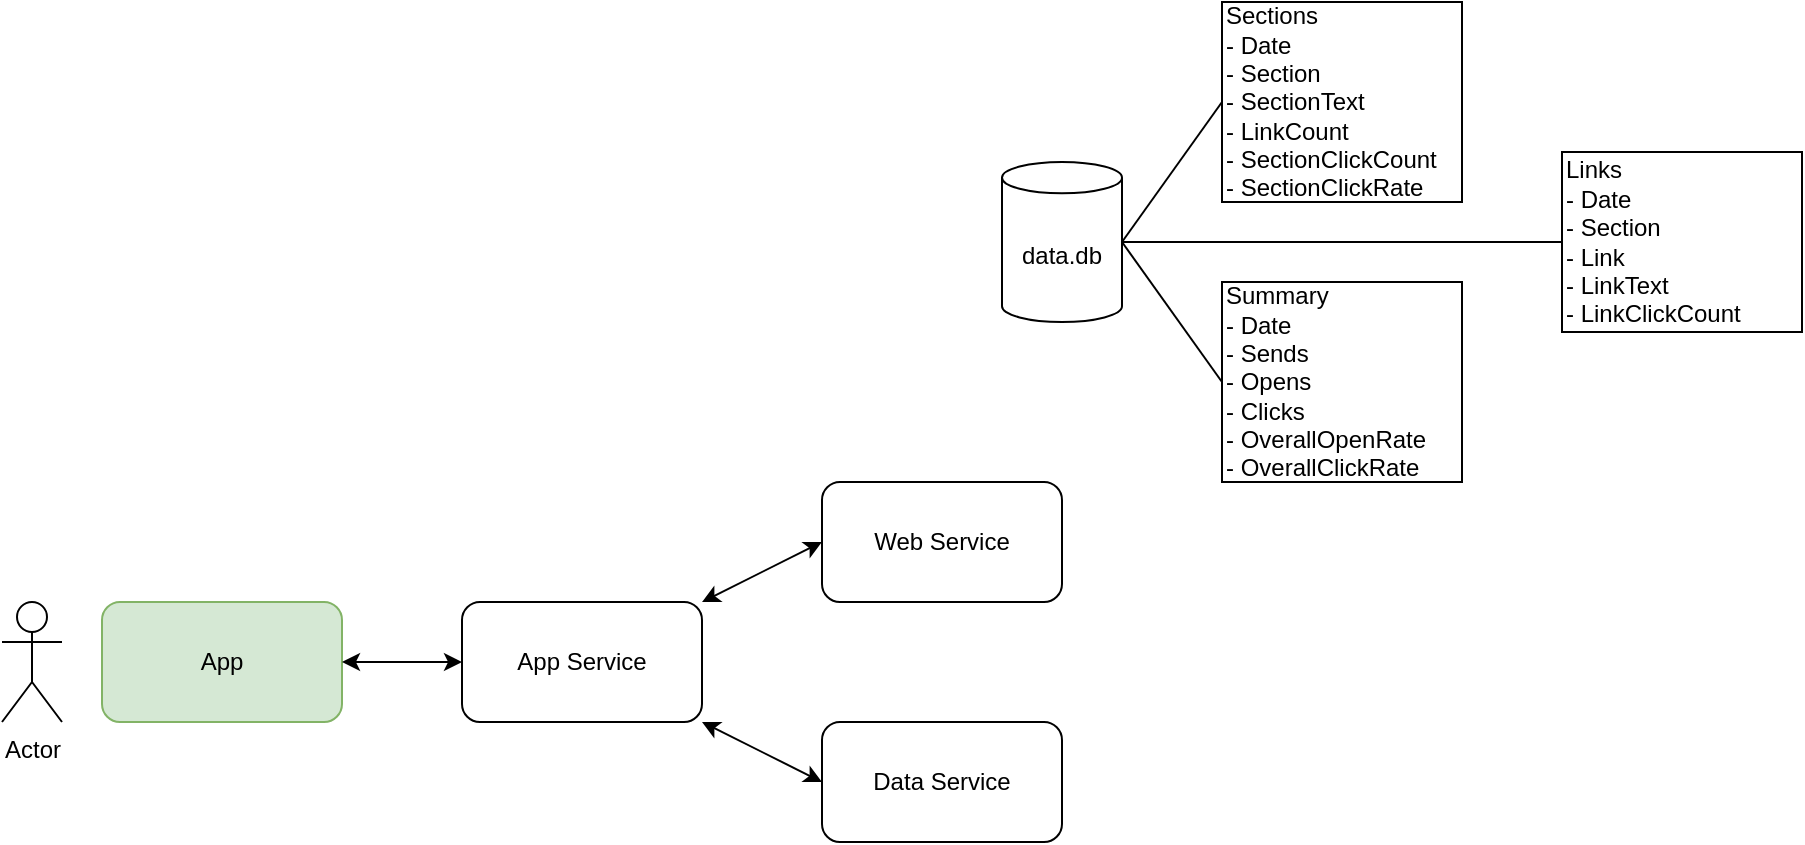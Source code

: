 <mxfile pages="4">
    <diagram id="K6Y3Ek-38ihVYEAPeacl" name="Column Data Hub v2.0">
        <mxGraphModel dx="882" dy="668" grid="1" gridSize="10" guides="1" tooltips="1" connect="1" arrows="1" fold="1" page="1" pageScale="1" pageWidth="1700" pageHeight="1100" math="0" shadow="0">
            <root>
                <mxCell id="LM-BjiSKuuzpAXZ7WsNH-0"/>
                <mxCell id="LM-BjiSKuuzpAXZ7WsNH-1" parent="LM-BjiSKuuzpAXZ7WsNH-0"/>
                <mxCell id="0" value="App Service" style="rounded=1;whiteSpace=wrap;html=1;" vertex="1" parent="LM-BjiSKuuzpAXZ7WsNH-1">
                    <mxGeometry x="320" y="310" width="120" height="60" as="geometry"/>
                </mxCell>
                <mxCell id="1" value="&lt;font color=&quot;#000000&quot;&gt;App&lt;/font&gt;" style="rounded=1;whiteSpace=wrap;html=1;fillColor=#d5e8d4;strokeColor=#82b366;" vertex="1" parent="LM-BjiSKuuzpAXZ7WsNH-1">
                    <mxGeometry x="140" y="310" width="120" height="60" as="geometry"/>
                </mxCell>
                <mxCell id="4" value="Actor" style="shape=umlActor;verticalLabelPosition=bottom;verticalAlign=top;html=1;outlineConnect=0;" vertex="1" parent="LM-BjiSKuuzpAXZ7WsNH-1">
                    <mxGeometry x="90" y="310" width="30" height="60" as="geometry"/>
                </mxCell>
                <mxCell id="5" value="data.db" style="shape=cylinder3;whiteSpace=wrap;html=1;boundedLbl=1;backgroundOutline=1;size=7.833;" vertex="1" parent="LM-BjiSKuuzpAXZ7WsNH-1">
                    <mxGeometry x="590" y="90" width="60" height="80" as="geometry"/>
                </mxCell>
                <mxCell id="7" value="Links&lt;br&gt;- Date&lt;br&gt;- Section&lt;br&gt;- Link&lt;br&gt;- LinkText&lt;br&gt;- LinkClickCount" style="rounded=0;whiteSpace=wrap;html=1;align=left;" vertex="1" parent="LM-BjiSKuuzpAXZ7WsNH-1">
                    <mxGeometry x="870" y="85" width="120" height="90" as="geometry"/>
                </mxCell>
                <mxCell id="11" value="" style="endArrow=none;html=1;exitX=1;exitY=0.5;exitDx=0;exitDy=0;exitPerimeter=0;entryX=0;entryY=0.5;entryDx=0;entryDy=0;" edge="1" parent="LM-BjiSKuuzpAXZ7WsNH-1" source="5" target="7">
                    <mxGeometry width="50" height="50" relative="1" as="geometry">
                        <mxPoint x="710" y="150" as="sourcePoint"/>
                        <mxPoint x="760" y="100" as="targetPoint"/>
                    </mxGeometry>
                </mxCell>
                <mxCell id="12" value="Sections&lt;br&gt;- Date&lt;br&gt;- Section&lt;br&gt;- SectionText&lt;br&gt;- LinkCount&lt;br&gt;- SectionClickCount&lt;br&gt;- SectionClickRate" style="rounded=0;whiteSpace=wrap;html=1;align=left;" vertex="1" parent="LM-BjiSKuuzpAXZ7WsNH-1">
                    <mxGeometry x="700" y="10" width="120" height="100" as="geometry"/>
                </mxCell>
                <mxCell id="13" value="" style="endArrow=none;html=1;exitX=1;exitY=0.5;exitDx=0;exitDy=0;exitPerimeter=0;entryX=0;entryY=0.5;entryDx=0;entryDy=0;" edge="1" parent="LM-BjiSKuuzpAXZ7WsNH-1" source="5" target="12">
                    <mxGeometry width="50" height="50" relative="1" as="geometry">
                        <mxPoint x="700" y="180" as="sourcePoint"/>
                        <mxPoint x="750" y="130" as="targetPoint"/>
                    </mxGeometry>
                </mxCell>
                <mxCell id="14" value="Summary&lt;br&gt;- Date&amp;nbsp;&lt;br&gt;- Sends&lt;br&gt;- Opens&lt;br&gt;- Clicks&lt;br&gt;- OverallOpenRate&lt;br&gt;- OverallClickRate" style="rounded=0;whiteSpace=wrap;html=1;align=left;" vertex="1" parent="LM-BjiSKuuzpAXZ7WsNH-1">
                    <mxGeometry x="700" y="150" width="120" height="100" as="geometry"/>
                </mxCell>
                <mxCell id="15" value="" style="endArrow=none;html=1;entryX=1;entryY=0.5;entryDx=0;entryDy=0;entryPerimeter=0;exitX=0;exitY=0.5;exitDx=0;exitDy=0;" edge="1" parent="LM-BjiSKuuzpAXZ7WsNH-1" source="14" target="5">
                    <mxGeometry width="50" height="50" relative="1" as="geometry">
                        <mxPoint x="610" y="200" as="sourcePoint"/>
                        <mxPoint x="660" y="150" as="targetPoint"/>
                    </mxGeometry>
                </mxCell>
                <mxCell id="16" value="" style="endArrow=classic;startArrow=classic;html=1;entryX=1;entryY=0.5;entryDx=0;entryDy=0;exitX=0;exitY=0.5;exitDx=0;exitDy=0;" edge="1" parent="LM-BjiSKuuzpAXZ7WsNH-1" source="0" target="1">
                    <mxGeometry width="50" height="50" relative="1" as="geometry">
                        <mxPoint x="260" y="450" as="sourcePoint"/>
                        <mxPoint x="310" y="400" as="targetPoint"/>
                    </mxGeometry>
                </mxCell>
                <mxCell id="1gQ6xvhuRjKe7Vbj_oXf-17" value="" style="endArrow=classic;startArrow=classic;html=1;entryX=1;entryY=1;entryDx=0;entryDy=0;" edge="1" parent="LM-BjiSKuuzpAXZ7WsNH-1" target="0">
                    <mxGeometry width="50" height="50" relative="1" as="geometry">
                        <mxPoint x="500" y="400" as="sourcePoint"/>
                        <mxPoint x="550" y="360" as="targetPoint"/>
                    </mxGeometry>
                </mxCell>
                <mxCell id="1gQ6xvhuRjKe7Vbj_oXf-18" value="Data Service" style="rounded=1;whiteSpace=wrap;html=1;" vertex="1" parent="LM-BjiSKuuzpAXZ7WsNH-1">
                    <mxGeometry x="500" y="370" width="120" height="60" as="geometry"/>
                </mxCell>
                <mxCell id="1gQ6xvhuRjKe7Vbj_oXf-19" value="Web Service" style="rounded=1;whiteSpace=wrap;html=1;" vertex="1" parent="LM-BjiSKuuzpAXZ7WsNH-1">
                    <mxGeometry x="500" y="250" width="120" height="60" as="geometry"/>
                </mxCell>
                <mxCell id="1gQ6xvhuRjKe7Vbj_oXf-20" value="" style="endArrow=classic;startArrow=classic;html=1;exitX=1;exitY=0;exitDx=0;exitDy=0;entryX=0;entryY=0.5;entryDx=0;entryDy=0;" edge="1" parent="LM-BjiSKuuzpAXZ7WsNH-1" source="0" target="1gQ6xvhuRjKe7Vbj_oXf-19">
                    <mxGeometry width="50" height="50" relative="1" as="geometry">
                        <mxPoint x="420" y="270" as="sourcePoint"/>
                        <mxPoint x="470" y="220" as="targetPoint"/>
                    </mxGeometry>
                </mxCell>
            </root>
        </mxGraphModel>
    </diagram>
    <diagram id="ls43w7vAdCTwf9eXCRVn" name="Workflows">
        <mxGraphModel dx="1038" dy="786" grid="1" gridSize="10" guides="1" tooltips="1" connect="1" arrows="1" fold="1" page="1" pageScale="1" pageWidth="1700" pageHeight="1100" math="0" shadow="0">
            <root>
                <mxCell id="0"/>
                <mxCell id="1" parent="0"/>
                <mxCell id="havYqGGOB6RnqadyXpXd-1" value="New data files are uploaded" style="rounded=1;whiteSpace=wrap;html=1;" vertex="1" parent="1">
                    <mxGeometry x="120" y="100" width="120" height="60" as="geometry"/>
                </mxCell>
                <mxCell id="havYqGGOB6RnqadyXpXd-2" value="" style="endArrow=classic;html=1;exitX=1;exitY=0.5;exitDx=0;exitDy=0;" edge="1" parent="1" source="havYqGGOB6RnqadyXpXd-1">
                    <mxGeometry width="50" height="50" relative="1" as="geometry">
                        <mxPoint x="330" y="140" as="sourcePoint"/>
                        <mxPoint x="320" y="130" as="targetPoint"/>
                    </mxGeometry>
                </mxCell>
                <mxCell id="havYqGGOB6RnqadyXpXd-5" value="" style="edgeStyle=none;html=1;startArrow=none;startFill=0;endArrow=classic;endFill=1;fillColor=#d5e8d4;strokeColor=#82b366;" edge="1" parent="1" source="havYqGGOB6RnqadyXpXd-3" target="havYqGGOB6RnqadyXpXd-4">
                    <mxGeometry relative="1" as="geometry"/>
                </mxCell>
                <mxCell id="havYqGGOB6RnqadyXpXd-8" value="" style="edgeStyle=none;html=1;startArrow=none;startFill=0;endArrow=classic;endFill=1;fillColor=#f8cecc;strokeColor=#b85450;" edge="1" parent="1" source="havYqGGOB6RnqadyXpXd-3">
                    <mxGeometry relative="1" as="geometry">
                        <mxPoint x="385" y="270" as="targetPoint"/>
                    </mxGeometry>
                </mxCell>
                <mxCell id="havYqGGOB6RnqadyXpXd-3" value="Was a summary file uploaded?" style="rhombus;whiteSpace=wrap;html=1;" vertex="1" parent="1">
                    <mxGeometry x="320" y="67.5" width="130" height="125" as="geometry"/>
                </mxCell>
                <mxCell id="havYqGGOB6RnqadyXpXd-4" value="Were link click files included?" style="rhombus;whiteSpace=wrap;html=1;" vertex="1" parent="1">
                    <mxGeometry x="530" y="67.5" width="130" height="125" as="geometry"/>
                </mxCell>
                <mxCell id="havYqGGOB6RnqadyXpXd-9" value="Halt data upload process" style="rounded=1;whiteSpace=wrap;html=1;" vertex="1" parent="1">
                    <mxGeometry x="325" y="270" width="120" height="60" as="geometry"/>
                </mxCell>
                <mxCell id="havYqGGOB6RnqadyXpXd-10" value="" style="edgeStyle=none;html=1;startArrow=none;startFill=0;endArrow=classic;endFill=1;fillColor=#f8cecc;strokeColor=#b85450;exitX=0.5;exitY=1;exitDx=0;exitDy=0;" edge="1" parent="1" source="havYqGGOB6RnqadyXpXd-4">
                    <mxGeometry relative="1" as="geometry">
                        <mxPoint x="660.5" y="180" as="sourcePoint"/>
                        <mxPoint x="595" y="270" as="targetPoint"/>
                    </mxGeometry>
                </mxCell>
                <mxCell id="havYqGGOB6RnqadyXpXd-11" value="Halt data upload process" style="rounded=1;whiteSpace=wrap;html=1;" vertex="1" parent="1">
                    <mxGeometry x="535" y="270" width="120" height="60" as="geometry"/>
                </mxCell>
                <mxCell id="havYqGGOB6RnqadyXpXd-12" value="&lt;font style=&quot;font-size: 20px&quot;&gt;Data Upload&lt;/font&gt;" style="text;html=1;strokeColor=none;fillColor=none;align=center;verticalAlign=middle;whiteSpace=wrap;rounded=0;fontStyle=1" vertex="1" parent="1">
                    <mxGeometry x="60" y="27.5" width="150" height="40" as="geometry"/>
                </mxCell>
                <mxCell id="havYqGGOB6RnqadyXpXd-13" value="" style="edgeStyle=none;html=1;startArrow=none;startFill=0;endArrow=classic;endFill=1;fillColor=#d5e8d4;strokeColor=#82b366;exitX=1;exitY=0.5;exitDx=0;exitDy=0;" edge="1" parent="1" source="havYqGGOB6RnqadyXpXd-4">
                    <mxGeometry relative="1" as="geometry">
                        <mxPoint x="680" y="140" as="sourcePoint"/>
                        <mxPoint x="750" y="130" as="targetPoint"/>
                    </mxGeometry>
                </mxCell>
                <mxCell id="havYqGGOB6RnqadyXpXd-14" value="Halt data upload process" style="rounded=1;whiteSpace=wrap;html=1;" vertex="1" parent="1">
                    <mxGeometry x="755" y="270" width="120" height="60" as="geometry"/>
                </mxCell>
                <mxCell id="havYqGGOB6RnqadyXpXd-15" value="Does the Summary table contain the dates of the link click files?" style="rhombus;whiteSpace=wrap;html=1;" vertex="1" parent="1">
                    <mxGeometry x="750" y="67.5" width="130" height="125" as="geometry"/>
                </mxCell>
                <mxCell id="havYqGGOB6RnqadyXpXd-16" value="" style="edgeStyle=none;html=1;startArrow=none;startFill=0;endArrow=classic;endFill=1;fillColor=#f8cecc;strokeColor=#b85450;exitX=0.5;exitY=1;exitDx=0;exitDy=0;entryX=0.5;entryY=0;entryDx=0;entryDy=0;" edge="1" parent="1" source="havYqGGOB6RnqadyXpXd-15" target="havYqGGOB6RnqadyXpXd-14">
                    <mxGeometry relative="1" as="geometry">
                        <mxPoint x="720" y="160" as="sourcePoint"/>
                        <mxPoint x="815" y="260" as="targetPoint"/>
                    </mxGeometry>
                </mxCell>
                <mxCell id="havYqGGOB6RnqadyXpXd-17" value="" style="edgeStyle=none;html=1;startArrow=none;startFill=0;endArrow=classic;endFill=1;fillColor=#d5e8d4;strokeColor=#82b366;exitX=1;exitY=0.5;exitDx=0;exitDy=0;" edge="1" parent="1">
                    <mxGeometry relative="1" as="geometry">
                        <mxPoint x="880" y="129.5" as="sourcePoint"/>
                        <mxPoint x="970" y="129.5" as="targetPoint"/>
                    </mxGeometry>
                </mxCell>
                <mxCell id="havYqGGOB6RnqadyXpXd-18" value="Check if dates from uploaded files are present in Summary table" style="rounded=1;whiteSpace=wrap;html=1;" vertex="1" parent="1">
                    <mxGeometry x="970" y="100" width="130" height="60" as="geometry"/>
                </mxCell>
                <mxCell id="havYqGGOB6RnqadyXpXd-19" value="" style="endArrow=classic;html=1;exitX=1;exitY=0.5;exitDx=0;exitDy=0;" edge="1" parent="1" source="havYqGGOB6RnqadyXpXd-18">
                    <mxGeometry width="50" height="50" relative="1" as="geometry">
                        <mxPoint x="1180" y="160" as="sourcePoint"/>
                        <mxPoint x="1200" y="130" as="targetPoint"/>
                    </mxGeometry>
                </mxCell>
                <mxCell id="havYqGGOB6RnqadyXpXd-20" value="Is date already in Summary table?" style="rhombus;whiteSpace=wrap;html=1;" vertex="1" parent="1">
                    <mxGeometry x="1200" y="67.5" width="130" height="125" as="geometry"/>
                </mxCell>
                <mxCell id="havYqGGOB6RnqadyXpXd-21" value="" style="edgeStyle=none;html=1;startArrow=none;startFill=0;endArrow=classic;endFill=1;fillColor=#f8cecc;strokeColor=#b85450;exitX=0.5;exitY=1;exitDx=0;exitDy=0;entryX=0.5;entryY=0;entryDx=0;entryDy=0;" edge="1" parent="1">
                    <mxGeometry relative="1" as="geometry">
                        <mxPoint x="1264.5" y="192.5" as="sourcePoint"/>
                        <mxPoint x="1264.5" y="270" as="targetPoint"/>
                    </mxGeometry>
                </mxCell>
                <mxCell id="havYqGGOB6RnqadyXpXd-22" value="Request and parse HTML pages" style="rounded=1;whiteSpace=wrap;html=1;" vertex="1" parent="1">
                    <mxGeometry x="1205" y="270" width="120" height="60" as="geometry"/>
                </mxCell>
                <mxCell id="havYqGGOB6RnqadyXpXd-23" value="" style="edgeStyle=none;html=1;startArrow=none;startFill=0;endArrow=classic;endFill=1;fillColor=#d5e8d4;strokeColor=#82b366;exitX=1;exitY=0.5;exitDx=0;exitDy=0;entryX=0;entryY=0.5;entryDx=0;entryDy=0;" edge="1" parent="1" target="havYqGGOB6RnqadyXpXd-24">
                    <mxGeometry relative="1" as="geometry">
                        <mxPoint x="1330" y="129.5" as="sourcePoint"/>
                        <mxPoint x="1420" y="129.5" as="targetPoint"/>
                    </mxGeometry>
                </mxCell>
                <mxCell id="yqIOqcx2Nd4zdqQZk1YY-4" value="" style="edgeStyle=none;html=1;startArrow=none;startFill=0;endArrow=classic;endFill=1;" edge="1" parent="1" source="havYqGGOB6RnqadyXpXd-24" target="yqIOqcx2Nd4zdqQZk1YY-3">
                    <mxGeometry relative="1" as="geometry"/>
                </mxCell>
                <mxCell id="havYqGGOB6RnqadyXpXd-24" value="Get data from tables" style="rounded=1;whiteSpace=wrap;html=1;" vertex="1" parent="1">
                    <mxGeometry x="1425" y="100" width="110" height="60" as="geometry"/>
                </mxCell>
                <mxCell id="havYqGGOB6RnqadyXpXd-25" value="" style="endArrow=classic;html=1;exitX=1;exitY=0.5;exitDx=0;exitDy=0;entryX=0;entryY=0.5;entryDx=0;entryDy=0;" edge="1" parent="1" source="havYqGGOB6RnqadyXpXd-22" target="havYqGGOB6RnqadyXpXd-26">
                    <mxGeometry width="50" height="50" relative="1" as="geometry">
                        <mxPoint x="1450" y="380" as="sourcePoint"/>
                        <mxPoint x="1420" y="300" as="targetPoint"/>
                    </mxGeometry>
                </mxCell>
                <mxCell id="havYqGGOB6RnqadyXpXd-28" value="" style="edgeStyle=none;html=1;startArrow=none;startFill=0;endArrow=classic;endFill=1;" edge="1" parent="1" source="havYqGGOB6RnqadyXpXd-26" target="havYqGGOB6RnqadyXpXd-27">
                    <mxGeometry relative="1" as="geometry"/>
                </mxCell>
                <mxCell id="havYqGGOB6RnqadyXpXd-26" value="Join parsed HTML content with uploaded data" style="rounded=1;whiteSpace=wrap;html=1;" vertex="1" parent="1">
                    <mxGeometry x="1425" y="270" width="115" height="60" as="geometry"/>
                </mxCell>
                <mxCell id="yqIOqcx2Nd4zdqQZk1YY-2" value="" style="edgeStyle=none;html=1;startArrow=none;startFill=0;endArrow=classic;endFill=1;" edge="1" parent="1" source="havYqGGOB6RnqadyXpXd-27" target="yqIOqcx2Nd4zdqQZk1YY-1">
                    <mxGeometry relative="1" as="geometry"/>
                </mxCell>
                <mxCell id="havYqGGOB6RnqadyXpXd-27" value="Add newly created data to Links and Sections tables" style="whiteSpace=wrap;html=1;rounded=1;" vertex="1" parent="1">
                    <mxGeometry x="1640" y="270" width="120" height="60" as="geometry"/>
                </mxCell>
                <mxCell id="yqIOqcx2Nd4zdqQZk1YY-1" value="Add new summary file data to Summary table" style="whiteSpace=wrap;html=1;rounded=1;" vertex="1" parent="1">
                    <mxGeometry x="1850" y="270" width="120" height="60" as="geometry"/>
                </mxCell>
                <mxCell id="yqIOqcx2Nd4zdqQZk1YY-6" value="" style="edgeStyle=none;html=1;startArrow=none;startFill=0;endArrow=classic;endFill=1;" edge="1" parent="1" source="yqIOqcx2Nd4zdqQZk1YY-3" target="yqIOqcx2Nd4zdqQZk1YY-5">
                    <mxGeometry relative="1" as="geometry"/>
                </mxCell>
                <mxCell id="yqIOqcx2Nd4zdqQZk1YY-3" value="&lt;span&gt;Join existing data with uploaded data&lt;/span&gt;" style="whiteSpace=wrap;html=1;rounded=1;" vertex="1" parent="1">
                    <mxGeometry x="1640" y="100" width="120" height="60" as="geometry"/>
                </mxCell>
                <mxCell id="yqIOqcx2Nd4zdqQZk1YY-5" value="Update tables" style="whiteSpace=wrap;html=1;rounded=1;" vertex="1" parent="1">
                    <mxGeometry x="1850" y="100" width="120" height="60" as="geometry"/>
                </mxCell>
                <mxCell id="yqIOqcx2Nd4zdqQZk1YY-7" value="&lt;font style=&quot;font-size: 20px&quot;&gt;Bar Chart Refresh&lt;/font&gt;" style="text;html=1;strokeColor=none;fillColor=none;align=center;verticalAlign=middle;whiteSpace=wrap;rounded=0;fontStyle=1" vertex="1" parent="1">
                    <mxGeometry x="60" y="380" width="220" height="40" as="geometry"/>
                </mxCell>
                <mxCell id="yqIOqcx2Nd4zdqQZk1YY-8" value="Change in inputs" style="rounded=1;whiteSpace=wrap;html=1;" vertex="1" parent="1">
                    <mxGeometry x="110" y="440" width="120" height="60" as="geometry"/>
                </mxCell>
                <mxCell id="yqIOqcx2Nd4zdqQZk1YY-9" value="" style="endArrow=classic;html=1;exitX=1;exitY=0.5;exitDx=0;exitDy=0;" edge="1" parent="1">
                    <mxGeometry width="50" height="50" relative="1" as="geometry">
                        <mxPoint x="230" y="470" as="sourcePoint"/>
                        <mxPoint x="310" y="470" as="targetPoint"/>
                    </mxGeometry>
                </mxCell>
                <mxCell id="yqIOqcx2Nd4zdqQZk1YY-10" value="Retrieve data with provided filters" style="rounded=1;whiteSpace=wrap;html=1;" vertex="1" parent="1">
                    <mxGeometry x="310" y="440" width="120" height="60" as="geometry"/>
                </mxCell>
                <mxCell id="a5DNQK92OfOaM3-v9DP_-1" value="&lt;font style=&quot;font-size: 20px&quot;&gt;Data Flow&lt;/font&gt;" style="text;html=1;strokeColor=none;fillColor=none;align=center;verticalAlign=middle;whiteSpace=wrap;rounded=0;fontStyle=1" vertex="1" parent="1">
                    <mxGeometry x="60" y="1130" width="150" height="40" as="geometry"/>
                </mxCell>
                <mxCell id="a5DNQK92OfOaM3-v9DP_-2" value="Actor" style="shape=umlActor;verticalLabelPosition=bottom;verticalAlign=top;html=1;outlineConnect=0;fillColor=#2a2a2a;" vertex="1" parent="1">
                    <mxGeometry x="89" y="1260" width="30" height="60" as="geometry"/>
                </mxCell>
                <mxCell id="a5DNQK92OfOaM3-v9DP_-3" value="" style="endArrow=classic;html=1;" edge="1" parent="1">
                    <mxGeometry width="50" height="50" relative="1" as="geometry">
                        <mxPoint x="135" y="1289.41" as="sourcePoint"/>
                        <mxPoint x="225" y="1289.41" as="targetPoint"/>
                    </mxGeometry>
                </mxCell>
                <mxCell id="a5DNQK92OfOaM3-v9DP_-4" value="Summary" style="shape=note;whiteSpace=wrap;html=1;backgroundOutline=1;darkOpacity=0.05;fillColor=#2a2a2a;" vertex="1" parent="1">
                    <mxGeometry x="255" y="1190" width="60" height="80" as="geometry"/>
                </mxCell>
                <mxCell id="a5DNQK92OfOaM3-v9DP_-7" value="" style="shape=note;whiteSpace=wrap;html=1;backgroundOutline=1;darkOpacity=0.05;fillColor=#2a2a2a;" vertex="1" parent="1">
                    <mxGeometry x="245" y="1290" width="60" height="80" as="geometry"/>
                </mxCell>
                <mxCell id="a5DNQK92OfOaM3-v9DP_-8" value="" style="shape=note;whiteSpace=wrap;html=1;backgroundOutline=1;darkOpacity=0.05;fillColor=#2a2a2a;" vertex="1" parent="1">
                    <mxGeometry x="255" y="1300" width="60" height="80" as="geometry"/>
                </mxCell>
                <mxCell id="a5DNQK92OfOaM3-v9DP_-9" value="" style="shape=note;whiteSpace=wrap;html=1;backgroundOutline=1;darkOpacity=0.05;fillColor=#2a2a2a;" vertex="1" parent="1">
                    <mxGeometry x="265" y="1310" width="60" height="80" as="geometry"/>
                </mxCell>
                <mxCell id="a5DNQK92OfOaM3-v9DP_-10" value="&lt;font style=&quot;font-size: 15px&quot;&gt;Link Click Files&lt;/font&gt;" style="text;html=1;strokeColor=none;fillColor=none;align=center;verticalAlign=middle;whiteSpace=wrap;rounded=0;" vertex="1" parent="1">
                    <mxGeometry x="230" y="1400" width="110" height="20" as="geometry"/>
                </mxCell>
                <mxCell id="a5DNQK92OfOaM3-v9DP_-11" value="" style="endArrow=classic;html=1;" edge="1" parent="1">
                    <mxGeometry width="50" height="50" relative="1" as="geometry">
                        <mxPoint x="340" y="1290" as="sourcePoint"/>
                        <mxPoint x="440" y="1290" as="targetPoint"/>
                    </mxGeometry>
                </mxCell>
                <mxCell id="a5DNQK92OfOaM3-v9DP_-12" value="app.py" style="rounded=1;whiteSpace=wrap;html=1;fillColor=#2a2a2a;" vertex="1" parent="1">
                    <mxGeometry x="450" y="1260" width="120" height="60" as="geometry"/>
                </mxCell>
                <mxCell id="a5DNQK92OfOaM3-v9DP_-13" value="AppService" style="rounded=1;whiteSpace=wrap;html=1;fillColor=#2a2a2a;" vertex="1" parent="1">
                    <mxGeometry x="690" y="1260" width="120" height="60" as="geometry"/>
                </mxCell>
                <mxCell id="a5DNQK92OfOaM3-v9DP_-14" value="" style="endArrow=classic;html=1;" edge="1" parent="1">
                    <mxGeometry width="50" height="50" relative="1" as="geometry">
                        <mxPoint x="580" y="1289.41" as="sourcePoint"/>
                        <mxPoint x="680" y="1289.41" as="targetPoint"/>
                    </mxGeometry>
                </mxCell>
                <mxCell id="qSjSc8NqA4apxv7oYFU7-1" value="" style="endArrow=classic;html=1;" edge="1" parent="1">
                    <mxGeometry width="50" height="50" relative="1" as="geometry">
                        <mxPoint x="820" y="1290.0" as="sourcePoint"/>
                        <mxPoint x="920" y="1250" as="targetPoint"/>
                    </mxGeometry>
                </mxCell>
                <mxCell id="qSjSc8NqA4apxv7oYFU7-2" value="WebService" style="rounded=1;whiteSpace=wrap;html=1;fillColor=#2a2a2a;" vertex="1" parent="1">
                    <mxGeometry x="930" y="1190" width="120" height="60" as="geometry"/>
                </mxCell>
                <mxCell id="qSjSc8NqA4apxv7oYFU7-3" value="DataService" style="rounded=1;whiteSpace=wrap;html=1;fillColor=#2a2a2a;" vertex="1" parent="1">
                    <mxGeometry x="930" y="1330" width="120" height="60" as="geometry"/>
                </mxCell>
                <mxCell id="qSjSc8NqA4apxv7oYFU7-4" value="" style="endArrow=classic;html=1;" edge="1" parent="1">
                    <mxGeometry width="50" height="50" relative="1" as="geometry">
                        <mxPoint x="820" y="1300" as="sourcePoint"/>
                        <mxPoint x="920" y="1330" as="targetPoint"/>
                    </mxGeometry>
                </mxCell>
                <mxCell id="qSjSc8NqA4apxv7oYFU7-5" value="" style="endArrow=classic;html=1;" edge="1" parent="1">
                    <mxGeometry width="50" height="50" relative="1" as="geometry">
                        <mxPoint x="980" y="1260" as="sourcePoint"/>
                        <mxPoint x="980" y="1320" as="targetPoint"/>
                    </mxGeometry>
                </mxCell>
                <mxCell id="qSjSc8NqA4apxv7oYFU7-6" value="Get HTML" style="text;html=1;strokeColor=none;fillColor=none;align=center;verticalAlign=middle;whiteSpace=wrap;rounded=0;" vertex="1" parent="1">
                    <mxGeometry x="815" y="1220" width="70" height="40" as="geometry"/>
                </mxCell>
                <mxCell id="qSjSc8NqA4apxv7oYFU7-7" value="Send data to data service" style="text;html=1;strokeColor=none;fillColor=none;align=center;verticalAlign=middle;whiteSpace=wrap;rounded=0;" vertex="1" parent="1">
                    <mxGeometry x="815" y="1320" width="70" height="40" as="geometry"/>
                </mxCell>
                <mxCell id="qSjSc8NqA4apxv7oYFU7-8" value="Send parsed HTML" style="text;html=1;strokeColor=none;fillColor=none;align=center;verticalAlign=middle;whiteSpace=wrap;rounded=0;" vertex="1" parent="1">
                    <mxGeometry x="990" y="1270" width="70" height="40" as="geometry"/>
                </mxCell>
                <mxCell id="qSjSc8NqA4apxv7oYFU7-9" value="" style="endArrow=classic;html=1;" edge="1" parent="1">
                    <mxGeometry width="50" height="50" relative="1" as="geometry">
                        <mxPoint x="1060" y="1360" as="sourcePoint"/>
                        <mxPoint x="1140" y="1360" as="targetPoint"/>
                    </mxGeometry>
                </mxCell>
                <mxCell id="qSjSc8NqA4apxv7oYFU7-10" value="Update SQL tables with new data" style="text;html=1;strokeColor=none;fillColor=none;align=center;verticalAlign=middle;whiteSpace=wrap;rounded=0;" vertex="1" parent="1">
                    <mxGeometry x="1060" y="1370" width="70" height="40" as="geometry"/>
                </mxCell>
                <mxCell id="qSjSc8NqA4apxv7oYFU7-11" value="Combine parsed HTML with data" style="text;html=1;strokeColor=none;fillColor=none;align=center;verticalAlign=middle;whiteSpace=wrap;rounded=0;" vertex="1" parent="1">
                    <mxGeometry x="930" y="1400" width="120" height="70" as="geometry"/>
                </mxCell>
            </root>
        </mxGraphModel>
    </diagram>
    <diagram id="Rh7m-JOlj4Vq4Ibg2kG9" name="Dash Concept">
        <mxGraphModel dx="882" dy="668" grid="1" gridSize="10" guides="1" tooltips="1" connect="1" arrows="1" fold="1" page="1" pageScale="1" pageWidth="1700" pageHeight="1100" math="0" shadow="0">
            <root>
                <mxCell id="o81j-gZDyGgpnVvv_U0q-0"/>
                <mxCell id="o81j-gZDyGgpnVvv_U0q-1" parent="o81j-gZDyGgpnVvv_U0q-0"/>
                <mxCell id="o81j-gZDyGgpnVvv_U0q-2" value="&lt;font style=&quot;font-size: 20px&quot;&gt;Data that would be useful:&lt;br&gt;- Clicks by article/section&lt;br&gt;&lt;span style=&quot;white-space: pre&quot;&gt;&#9;&lt;/span&gt;- Trends&lt;br&gt;&lt;span style=&quot;white-space: pre&quot;&gt;&#9;&lt;/span&gt;- Bar Charts&lt;br&gt;- Trends for opens/sends/other summary data&lt;br&gt;- Topic modelling&lt;br&gt;&lt;span style=&quot;white-space: pre&quot;&gt;&#9;&lt;/span&gt;- Top word groupings&lt;br&gt;-&amp;nbsp;&lt;br&gt;&lt;/font&gt;" style="text;html=1;strokeColor=none;fillColor=none;align=left;verticalAlign=middle;whiteSpace=wrap;rounded=0;fontColor=default;" parent="o81j-gZDyGgpnVvv_U0q-1" vertex="1">
                    <mxGeometry x="70" y="60" width="400" height="250" as="geometry"/>
                </mxCell>
                <mxCell id="o81j-gZDyGgpnVvv_U0q-3" value="" style="rounded=0;whiteSpace=wrap;html=1;fontSize=20;fontColor=default;align=left;fillColor=default;strokeColor=default;" parent="o81j-gZDyGgpnVvv_U0q-1" vertex="1">
                    <mxGeometry x="120" y="340" width="960" height="740" as="geometry"/>
                </mxCell>
                <mxCell id="o81j-gZDyGgpnVvv_U0q-4" value="" style="rounded=0;whiteSpace=wrap;html=1;fontSize=20;fontColor=default;strokeColor=default;align=left;" parent="o81j-gZDyGgpnVvv_U0q-1" vertex="1">
                    <mxGeometry x="170" y="490" width="380" height="250" as="geometry"/>
                </mxCell>
                <mxCell id="o81j-gZDyGgpnVvv_U0q-5" value="" style="rounded=0;whiteSpace=wrap;html=1;fontSize=20;fontColor=default;strokeColor=default;fillColor=default;align=left;" parent="o81j-gZDyGgpnVvv_U0q-1" vertex="1">
                    <mxGeometry x="600" y="490" width="390" height="250" as="geometry"/>
                </mxCell>
                <mxCell id="o81j-gZDyGgpnVvv_U0q-8" value="" style="rounded=0;whiteSpace=wrap;html=1;fontSize=15;fontColor=default;strokeColor=default;fillColor=default;align=left;" parent="o81j-gZDyGgpnVvv_U0q-1" vertex="1">
                    <mxGeometry x="260" y="540" width="50" height="200" as="geometry"/>
                </mxCell>
                <mxCell id="o81j-gZDyGgpnVvv_U0q-17" value="" style="endArrow=none;html=1;rounded=0;labelBackgroundColor=default;fontSize=15;fontColor=default;startSize=4;endSize=7;targetPerimeterSpacing=13;strokeColor=default;fillColor=default;" parent="o81j-gZDyGgpnVvv_U0q-1" edge="1">
                    <mxGeometry width="50" height="50" relative="1" as="geometry">
                        <mxPoint x="630" y="710" as="sourcePoint"/>
                        <mxPoint x="680" y="660" as="targetPoint"/>
                    </mxGeometry>
                </mxCell>
                <mxCell id="o81j-gZDyGgpnVvv_U0q-18" value="" style="endArrow=none;html=1;rounded=0;labelBackgroundColor=default;fontSize=15;fontColor=default;startSize=4;endSize=7;targetPerimeterSpacing=13;strokeColor=default;fillColor=default;" parent="o81j-gZDyGgpnVvv_U0q-1" edge="1">
                    <mxGeometry width="50" height="50" relative="1" as="geometry">
                        <mxPoint x="680" y="660" as="sourcePoint"/>
                        <mxPoint x="730" y="610" as="targetPoint"/>
                    </mxGeometry>
                </mxCell>
                <mxCell id="o81j-gZDyGgpnVvv_U0q-19" value="" style="endArrow=none;html=1;rounded=0;labelBackgroundColor=default;fontSize=15;fontColor=default;startSize=4;endSize=7;targetPerimeterSpacing=13;strokeColor=default;fillColor=default;" parent="o81j-gZDyGgpnVvv_U0q-1" edge="1">
                    <mxGeometry width="50" height="50" relative="1" as="geometry">
                        <mxPoint x="730" y="610" as="sourcePoint"/>
                        <mxPoint x="780" y="560" as="targetPoint"/>
                    </mxGeometry>
                </mxCell>
                <mxCell id="o81j-gZDyGgpnVvv_U0q-22" value="" style="rounded=0;whiteSpace=wrap;html=1;fontSize=15;fontColor=default;strokeColor=default;fillColor=default;align=left;" parent="o81j-gZDyGgpnVvv_U0q-1" vertex="1">
                    <mxGeometry x="330" y="630" width="50" height="110" as="geometry"/>
                </mxCell>
                <mxCell id="o81j-gZDyGgpnVvv_U0q-23" value="" style="rounded=0;whiteSpace=wrap;html=1;fontSize=15;fontColor=default;strokeColor=default;fillColor=default;align=left;" parent="o81j-gZDyGgpnVvv_U0q-1" vertex="1">
                    <mxGeometry x="400" y="580" width="50" height="160" as="geometry"/>
                </mxCell>
                <mxCell id="o81j-gZDyGgpnVvv_U0q-24" value="" style="rounded=0;whiteSpace=wrap;html=1;fontSize=15;fontColor=default;strokeColor=default;fillColor=default;align=left;" parent="o81j-gZDyGgpnVvv_U0q-1" vertex="1">
                    <mxGeometry x="470" y="610" width="50" height="130" as="geometry"/>
                </mxCell>
                <mxCell id="o81j-gZDyGgpnVvv_U0q-25" value="" style="rounded=0;whiteSpace=wrap;html=1;fontSize=15;fontColor=default;strokeColor=default;fillColor=default;align=left;" parent="o81j-gZDyGgpnVvv_U0q-1" vertex="1">
                    <mxGeometry x="190" y="520" width="50" height="220" as="geometry"/>
                </mxCell>
                <mxCell id="o81j-gZDyGgpnVvv_U0q-26" value="" style="endArrow=none;html=1;rounded=0;labelBackgroundColor=default;fontSize=15;fontColor=default;startSize=4;endSize=7;targetPerimeterSpacing=13;strokeColor=default;fillColor=default;" parent="o81j-gZDyGgpnVvv_U0q-1" edge="1">
                    <mxGeometry width="50" height="50" relative="1" as="geometry">
                        <mxPoint x="770" y="570" as="sourcePoint"/>
                        <mxPoint x="820" y="520" as="targetPoint"/>
                    </mxGeometry>
                </mxCell>
                <mxCell id="o81j-gZDyGgpnVvv_U0q-27" value="Performance By Weekday" style="text;html=1;strokeColor=default;fillColor=default;align=center;verticalAlign=middle;whiteSpace=wrap;rounded=0;fontSize=15;fontColor=default;" parent="o81j-gZDyGgpnVvv_U0q-1" vertex="1">
                    <mxGeometry x="260" y="420" width="190" height="30" as="geometry"/>
                </mxCell>
                <mxCell id="o81j-gZDyGgpnVvv_U0q-33" value="Trend Over Time" style="text;html=1;strokeColor=default;fillColor=default;align=center;verticalAlign=middle;whiteSpace=wrap;rounded=0;fontSize=15;fontColor=default;" parent="o81j-gZDyGgpnVvv_U0q-1" vertex="1">
                    <mxGeometry x="700" y="420" width="190" height="30" as="geometry"/>
                </mxCell>
                <mxCell id="o81j-gZDyGgpnVvv_U0q-34" value="" style="rounded=1;whiteSpace=wrap;html=1;fontSize=15;fontColor=default;strokeColor=default;align=left;" parent="o81j-gZDyGgpnVvv_U0q-1" vertex="1">
                    <mxGeometry x="130" y="350" width="940" height="60" as="geometry"/>
                </mxCell>
                <mxCell id="o81j-gZDyGgpnVvv_U0q-28" value="Start" style="text;html=1;strokeColor=none;fillColor=none;align=center;verticalAlign=middle;whiteSpace=wrap;rounded=0;fontSize=15;fontColor=default;" parent="o81j-gZDyGgpnVvv_U0q-1" vertex="1">
                    <mxGeometry x="135" y="361.25" width="60" height="30" as="geometry"/>
                </mxCell>
                <mxCell id="o81j-gZDyGgpnVvv_U0q-30" value="&lt;font style=&quot;font-size: 16px&quot;&gt;02/20/2021&lt;/font&gt;" style="rounded=0;whiteSpace=wrap;html=1;fontSize=20;fontColor=default;strokeColor=default;align=left;fillColor=none;" parent="o81j-gZDyGgpnVvv_U0q-1" vertex="1">
                    <mxGeometry x="195" y="366.25" width="90" height="20" as="geometry"/>
                </mxCell>
                <mxCell id="o81j-gZDyGgpnVvv_U0q-31" value="&lt;font style=&quot;font-size: 15px&quot;&gt;10/20/2021&lt;/font&gt;" style="rounded=0;whiteSpace=wrap;html=1;fontSize=20;fontColor=default;strokeColor=default;align=left;" parent="o81j-gZDyGgpnVvv_U0q-1" vertex="1">
                    <mxGeometry x="330" y="366.25" width="90" height="20" as="geometry"/>
                </mxCell>
                <mxCell id="o81j-gZDyGgpnVvv_U0q-32" value="End" style="text;html=1;strokeColor=none;fillColor=none;align=center;verticalAlign=middle;whiteSpace=wrap;rounded=0;fontSize=15;fontColor=default;" parent="o81j-gZDyGgpnVvv_U0q-1" vertex="1">
                    <mxGeometry x="290" y="361.25" width="45" height="30" as="geometry"/>
                </mxCell>
                <mxCell id="o81j-gZDyGgpnVvv_U0q-13" value="Download Data" style="rounded=1;whiteSpace=wrap;html=1;fontSize=15;fontColor=default;strokeColor=default;fillColor=default;align=center;" parent="o81j-gZDyGgpnVvv_U0q-1" vertex="1">
                    <mxGeometry x="940" y="363.75" width="120" height="30" as="geometry"/>
                </mxCell>
                <mxCell id="o81j-gZDyGgpnVvv_U0q-39" value="Descriptive Stats" style="text;html=1;strokeColor=default;fillColor=default;align=center;verticalAlign=middle;whiteSpace=wrap;rounded=0;fontSize=15;fontColor=default;" parent="o81j-gZDyGgpnVvv_U0q-1" vertex="1">
                    <mxGeometry x="260" y="760" width="190" height="30" as="geometry"/>
                </mxCell>
                <mxCell id="o81j-gZDyGgpnVvv_U0q-47" value="Clicks" style="text;html=1;strokeColor=default;fillColor=default;align=center;verticalAlign=middle;whiteSpace=wrap;rounded=0;fontSize=15;fontColor=default;" parent="o81j-gZDyGgpnVvv_U0q-1" vertex="1">
                    <mxGeometry x="175" y="840" width="60" height="30" as="geometry"/>
                </mxCell>
                <mxCell id="o81j-gZDyGgpnVvv_U0q-56" value="Opens" style="text;html=1;strokeColor=default;fillColor=default;align=center;verticalAlign=middle;whiteSpace=wrap;rounded=0;fontSize=15;fontColor=default;" parent="o81j-gZDyGgpnVvv_U0q-1" vertex="1">
                    <mxGeometry x="175" y="870" width="60" height="30" as="geometry"/>
                </mxCell>
                <mxCell id="o81j-gZDyGgpnVvv_U0q-57" value="Var" style="text;html=1;strokeColor=default;fillColor=default;align=center;verticalAlign=middle;whiteSpace=wrap;rounded=0;fontSize=15;fontColor=default;" parent="o81j-gZDyGgpnVvv_U0q-1" vertex="1">
                    <mxGeometry x="175" y="810" width="60" height="30" as="geometry"/>
                </mxCell>
                <mxCell id="o81j-gZDyGgpnVvv_U0q-58" value="2" style="text;html=1;strokeColor=default;fillColor=default;align=center;verticalAlign=middle;whiteSpace=wrap;rounded=0;fontSize=15;fontColor=default;" parent="o81j-gZDyGgpnVvv_U0q-1" vertex="1">
                    <mxGeometry x="295" y="840" width="60" height="30" as="geometry"/>
                </mxCell>
                <mxCell id="o81j-gZDyGgpnVvv_U0q-59" value="1" style="text;html=1;strokeColor=default;fillColor=default;align=center;verticalAlign=middle;whiteSpace=wrap;rounded=0;fontSize=15;fontColor=default;" parent="o81j-gZDyGgpnVvv_U0q-1" vertex="1">
                    <mxGeometry x="295" y="870" width="60" height="30" as="geometry"/>
                </mxCell>
                <mxCell id="o81j-gZDyGgpnVvv_U0q-60" value="25%" style="text;html=1;strokeColor=default;fillColor=default;align=center;verticalAlign=middle;whiteSpace=wrap;rounded=0;fontSize=15;fontColor=default;" parent="o81j-gZDyGgpnVvv_U0q-1" vertex="1">
                    <mxGeometry x="295" y="810" width="60" height="30" as="geometry"/>
                </mxCell>
                <mxCell id="o81j-gZDyGgpnVvv_U0q-61" value="5" style="text;html=1;strokeColor=default;fillColor=default;align=center;verticalAlign=middle;whiteSpace=wrap;rounded=0;fontSize=15;fontColor=default;" parent="o81j-gZDyGgpnVvv_U0q-1" vertex="1">
                    <mxGeometry x="355" y="840" width="60" height="30" as="geometry"/>
                </mxCell>
                <mxCell id="o81j-gZDyGgpnVvv_U0q-62" value="8" style="text;html=1;strokeColor=default;fillColor=default;align=center;verticalAlign=middle;whiteSpace=wrap;rounded=0;fontSize=15;fontColor=default;" parent="o81j-gZDyGgpnVvv_U0q-1" vertex="1">
                    <mxGeometry x="355" y="870" width="60" height="30" as="geometry"/>
                </mxCell>
                <mxCell id="o81j-gZDyGgpnVvv_U0q-63" value="50%" style="text;html=1;strokeColor=default;fillColor=default;align=center;verticalAlign=middle;whiteSpace=wrap;rounded=0;fontSize=15;fontColor=default;" parent="o81j-gZDyGgpnVvv_U0q-1" vertex="1">
                    <mxGeometry x="355" y="810" width="60" height="30" as="geometry"/>
                </mxCell>
                <mxCell id="o81j-gZDyGgpnVvv_U0q-64" value="10" style="text;html=1;strokeColor=default;fillColor=default;align=center;verticalAlign=middle;whiteSpace=wrap;rounded=0;fontSize=15;fontColor=default;" parent="o81j-gZDyGgpnVvv_U0q-1" vertex="1">
                    <mxGeometry x="415" y="840" width="60" height="30" as="geometry"/>
                </mxCell>
                <mxCell id="o81j-gZDyGgpnVvv_U0q-65" value="9" style="text;html=1;strokeColor=default;fillColor=default;align=center;verticalAlign=middle;whiteSpace=wrap;rounded=0;fontSize=15;fontColor=default;" parent="o81j-gZDyGgpnVvv_U0q-1" vertex="1">
                    <mxGeometry x="415" y="870" width="60" height="30" as="geometry"/>
                </mxCell>
                <mxCell id="o81j-gZDyGgpnVvv_U0q-66" value="75%" style="text;html=1;strokeColor=default;fillColor=default;align=center;verticalAlign=middle;whiteSpace=wrap;rounded=0;fontSize=15;fontColor=default;" parent="o81j-gZDyGgpnVvv_U0q-1" vertex="1">
                    <mxGeometry x="415" y="810" width="60" height="30" as="geometry"/>
                </mxCell>
                <mxCell id="o81j-gZDyGgpnVvv_U0q-67" value="0" style="text;html=1;strokeColor=default;fillColor=default;align=center;verticalAlign=middle;whiteSpace=wrap;rounded=0;fontSize=15;fontColor=default;" parent="o81j-gZDyGgpnVvv_U0q-1" vertex="1">
                    <mxGeometry x="235" y="840" width="60" height="30" as="geometry"/>
                </mxCell>
                <mxCell id="o81j-gZDyGgpnVvv_U0q-68" value="0" style="text;html=1;strokeColor=default;fillColor=default;align=center;verticalAlign=middle;whiteSpace=wrap;rounded=0;fontSize=15;fontColor=default;" parent="o81j-gZDyGgpnVvv_U0q-1" vertex="1">
                    <mxGeometry x="235" y="870" width="60" height="30" as="geometry"/>
                </mxCell>
                <mxCell id="o81j-gZDyGgpnVvv_U0q-69" value="Min" style="text;html=1;strokeColor=default;fillColor=default;align=center;verticalAlign=middle;whiteSpace=wrap;rounded=0;fontSize=15;fontColor=default;" parent="o81j-gZDyGgpnVvv_U0q-1" vertex="1">
                    <mxGeometry x="235" y="810" width="60" height="30" as="geometry"/>
                </mxCell>
                <mxCell id="o81j-gZDyGgpnVvv_U0q-73" value="100" style="text;html=1;strokeColor=default;fillColor=default;align=center;verticalAlign=middle;whiteSpace=wrap;rounded=0;fontSize=15;fontColor=default;" parent="o81j-gZDyGgpnVvv_U0q-1" vertex="1">
                    <mxGeometry x="475" y="840" width="60" height="30" as="geometry"/>
                </mxCell>
                <mxCell id="o81j-gZDyGgpnVvv_U0q-74" value="120" style="text;html=1;strokeColor=default;fillColor=default;align=center;verticalAlign=middle;whiteSpace=wrap;rounded=0;fontSize=15;fontColor=default;" parent="o81j-gZDyGgpnVvv_U0q-1" vertex="1">
                    <mxGeometry x="475" y="870" width="60" height="30" as="geometry"/>
                </mxCell>
                <mxCell id="o81j-gZDyGgpnVvv_U0q-75" value="Max" style="text;html=1;strokeColor=default;fillColor=default;align=center;verticalAlign=middle;whiteSpace=wrap;rounded=0;fontSize=15;fontColor=default;" parent="o81j-gZDyGgpnVvv_U0q-1" vertex="1">
                    <mxGeometry x="475" y="810" width="60" height="30" as="geometry"/>
                </mxCell>
                <mxCell id="o81j-gZDyGgpnVvv_U0q-76" value="Article Viewer" style="text;html=1;strokeColor=default;fillColor=default;align=center;verticalAlign=middle;whiteSpace=wrap;rounded=0;fontSize=15;fontColor=default;" parent="o81j-gZDyGgpnVvv_U0q-1" vertex="1">
                    <mxGeometry x="610" y="760" width="190" height="30" as="geometry"/>
                </mxCell>
                <mxCell id="o81j-gZDyGgpnVvv_U0q-77" value="" style="rounded=1;whiteSpace=wrap;html=1;fontSize=15;fontColor=default;strokeColor=default;fillColor=default;align=center;" parent="o81j-gZDyGgpnVvv_U0q-1" vertex="1">
                    <mxGeometry x="600" y="815" width="370" height="235" as="geometry"/>
                </mxCell>
                <mxCell id="o81j-gZDyGgpnVvv_U0q-78" value="05/15/2021" style="text;html=1;strokeColor=default;fillColor=default;align=center;verticalAlign=middle;whiteSpace=wrap;rounded=0;fontSize=15;fontColor=default;" parent="o81j-gZDyGgpnVvv_U0q-1" vertex="1">
                    <mxGeometry x="840" y="760" width="120" height="30" as="geometry"/>
                </mxCell>
                <mxCell id="o81j-gZDyGgpnVvv_U0q-79" value="Filter By Keywords" style="text;html=1;strokeColor=none;fillColor=none;align=center;verticalAlign=middle;whiteSpace=wrap;rounded=0;fontSize=15;fontColor=default;" parent="o81j-gZDyGgpnVvv_U0q-1" vertex="1">
                    <mxGeometry x="440" y="361.25" width="140" height="30" as="geometry"/>
                </mxCell>
                <mxCell id="o81j-gZDyGgpnVvv_U0q-80" value="" style="rounded=1;whiteSpace=wrap;html=1;fontSize=15;fontColor=default;strokeColor=default;align=center;" parent="o81j-gZDyGgpnVvv_U0q-1" vertex="1">
                    <mxGeometry x="580" y="363.75" width="120" height="30" as="geometry"/>
                </mxCell>
                <mxCell id="o81j-gZDyGgpnVvv_U0q-81" value="Opens" style="text;html=1;strokeColor=default;align=center;verticalAlign=middle;whiteSpace=wrap;rounded=0;fontSize=15;fontColor=default;fillColor=#2a2a2a;" parent="o81j-gZDyGgpnVvv_U0q-1" vertex="1">
                    <mxGeometry x="635" y="459" width="60" height="30" as="geometry"/>
                </mxCell>
                <mxCell id="o81j-gZDyGgpnVvv_U0q-84" value="" style="whiteSpace=wrap;html=1;aspect=fixed;fontSize=15;fontColor=default;strokeColor=default;fillColor=default;align=center;" parent="o81j-gZDyGgpnVvv_U0q-1" vertex="1">
                    <mxGeometry x="695" y="464" width="20" height="20" as="geometry"/>
                </mxCell>
                <mxCell id="o81j-gZDyGgpnVvv_U0q-87" value="Sends" style="text;html=1;strokeColor=none;fillColor=none;align=center;verticalAlign=middle;whiteSpace=wrap;rounded=0;fontSize=15;fontColor=default;" parent="o81j-gZDyGgpnVvv_U0q-1" vertex="1">
                    <mxGeometry x="740" y="460" width="60" height="30" as="geometry"/>
                </mxCell>
                <mxCell id="o81j-gZDyGgpnVvv_U0q-88" value="" style="whiteSpace=wrap;html=1;aspect=fixed;fontSize=15;fontColor=default;strokeColor=default;fillColor=default;align=center;" parent="o81j-gZDyGgpnVvv_U0q-1" vertex="1">
                    <mxGeometry x="800" y="465" width="20" height="20" as="geometry"/>
                </mxCell>
            </root>
        </mxGraphModel>
    </diagram>
    <diagram id="d4N-e7ICVXD92-sRqCxT" name="Page-3">
        <mxGraphModel dx="882" dy="668" grid="1" gridSize="10" guides="1" tooltips="1" connect="1" arrows="1" fold="1" page="1" pageScale="1" pageWidth="1700" pageHeight="1100" math="0" shadow="0">
            <root>
                <mxCell id="R_vp9fyyK-5Gk09-ygLI-0"/>
                <mxCell id="R_vp9fyyK-5Gk09-ygLI-1" parent="R_vp9fyyK-5Gk09-ygLI-0"/>
                <mxCell id="R_vp9fyyK-5Gk09-ygLI-10" value="" style="rounded=1;whiteSpace=wrap;html=1;" parent="R_vp9fyyK-5Gk09-ygLI-1" vertex="1">
                    <mxGeometry x="200" y="30" width="330" height="320" as="geometry"/>
                </mxCell>
                <mxCell id="R_vp9fyyK-5Gk09-ygLI-2" value="Article 1" style="rounded=1;whiteSpace=wrap;html=1;" parent="R_vp9fyyK-5Gk09-ygLI-1" vertex="1">
                    <mxGeometry x="230" y="80" width="120" height="60" as="geometry"/>
                </mxCell>
                <mxCell id="R_vp9fyyK-5Gk09-ygLI-3" value="Section 1" style="rounded=1;whiteSpace=wrap;html=1;" parent="R_vp9fyyK-5Gk09-ygLI-1" vertex="1">
                    <mxGeometry x="250" y="150" width="80" height="40" as="geometry"/>
                </mxCell>
                <mxCell id="R_vp9fyyK-5Gk09-ygLI-4" value="Section 2" style="rounded=1;whiteSpace=wrap;html=1;" parent="R_vp9fyyK-5Gk09-ygLI-1" vertex="1">
                    <mxGeometry x="250" y="200" width="80" height="40" as="geometry"/>
                </mxCell>
                <mxCell id="R_vp9fyyK-5Gk09-ygLI-5" value="Section 3" style="rounded=1;whiteSpace=wrap;html=1;" parent="R_vp9fyyK-5Gk09-ygLI-1" vertex="1">
                    <mxGeometry x="250" y="250" width="80" height="40" as="geometry"/>
                </mxCell>
                <mxCell id="R_vp9fyyK-5Gk09-ygLI-6" value="Article 2" style="rounded=1;whiteSpace=wrap;html=1;" parent="R_vp9fyyK-5Gk09-ygLI-1" vertex="1">
                    <mxGeometry x="370" y="80" width="120" height="60" as="geometry"/>
                </mxCell>
                <mxCell id="R_vp9fyyK-5Gk09-ygLI-7" value="Section 1" style="rounded=1;whiteSpace=wrap;html=1;" parent="R_vp9fyyK-5Gk09-ygLI-1" vertex="1">
                    <mxGeometry x="390" y="150" width="80" height="40" as="geometry"/>
                </mxCell>
                <mxCell id="R_vp9fyyK-5Gk09-ygLI-8" value="Section 2" style="rounded=1;whiteSpace=wrap;html=1;" parent="R_vp9fyyK-5Gk09-ygLI-1" vertex="1">
                    <mxGeometry x="390" y="200" width="80" height="40" as="geometry"/>
                </mxCell>
                <mxCell id="R_vp9fyyK-5Gk09-ygLI-9" value="Section 3" style="rounded=1;whiteSpace=wrap;html=1;" parent="R_vp9fyyK-5Gk09-ygLI-1" vertex="1">
                    <mxGeometry x="390" y="250" width="80" height="40" as="geometry"/>
                </mxCell>
                <mxCell id="R_vp9fyyK-5Gk09-ygLI-11" value="HTML" style="text;html=1;strokeColor=none;fillColor=none;align=center;verticalAlign=middle;whiteSpace=wrap;rounded=0;" parent="R_vp9fyyK-5Gk09-ygLI-1" vertex="1">
                    <mxGeometry x="335" y="30" width="60" height="30" as="geometry"/>
                </mxCell>
                <mxCell id="R_vp9fyyK-5Gk09-ygLI-12" value="" style="rounded=1;whiteSpace=wrap;html=1;" parent="R_vp9fyyK-5Gk09-ygLI-1" vertex="1">
                    <mxGeometry x="570" y="30" width="330" height="320" as="geometry"/>
                </mxCell>
                <mxCell id="R_vp9fyyK-5Gk09-ygLI-13" value="Click Spreadsheets" style="text;html=1;strokeColor=none;fillColor=none;align=center;verticalAlign=middle;whiteSpace=wrap;rounded=0;" parent="R_vp9fyyK-5Gk09-ygLI-1" vertex="1">
                    <mxGeometry x="630" y="30" width="210" height="30" as="geometry"/>
                </mxCell>
                <mxCell id="R_vp9fyyK-5Gk09-ygLI-14" value="Article 1" style="rounded=1;whiteSpace=wrap;html=1;" parent="R_vp9fyyK-5Gk09-ygLI-1" vertex="1">
                    <mxGeometry x="580" y="65" width="120" height="60" as="geometry"/>
                </mxCell>
                <mxCell id="R_vp9fyyK-5Gk09-ygLI-18" value="Link 1" style="rounded=1;whiteSpace=wrap;html=1;" parent="R_vp9fyyK-5Gk09-ygLI-1" vertex="1">
                    <mxGeometry x="600" y="140" width="80" height="20" as="geometry"/>
                </mxCell>
                <mxCell id="R_vp9fyyK-5Gk09-ygLI-19" value="Link 2" style="rounded=1;whiteSpace=wrap;html=1;" parent="R_vp9fyyK-5Gk09-ygLI-1" vertex="1">
                    <mxGeometry x="600" y="170" width="80" height="20" as="geometry"/>
                </mxCell>
                <mxCell id="R_vp9fyyK-5Gk09-ygLI-20" value="Link 3" style="rounded=1;whiteSpace=wrap;html=1;" parent="R_vp9fyyK-5Gk09-ygLI-1" vertex="1">
                    <mxGeometry x="600" y="200" width="80" height="20" as="geometry"/>
                </mxCell>
                <mxCell id="R_vp9fyyK-5Gk09-ygLI-21" value="Link N" style="rounded=1;whiteSpace=wrap;html=1;" parent="R_vp9fyyK-5Gk09-ygLI-1" vertex="1">
                    <mxGeometry x="600" y="260" width="80" height="20" as="geometry"/>
                </mxCell>
                <mxCell id="R_vp9fyyK-5Gk09-ygLI-22" value="..." style="text;html=1;strokeColor=none;fillColor=none;align=center;verticalAlign=middle;whiteSpace=wrap;rounded=0;" parent="R_vp9fyyK-5Gk09-ygLI-1" vertex="1">
                    <mxGeometry x="610" y="230" width="60" height="20" as="geometry"/>
                </mxCell>
                <mxCell id="R_vp9fyyK-5Gk09-ygLI-23" value="Article 2" style="rounded=1;whiteSpace=wrap;html=1;" parent="R_vp9fyyK-5Gk09-ygLI-1" vertex="1">
                    <mxGeometry x="730" y="65" width="120" height="60" as="geometry"/>
                </mxCell>
                <mxCell id="R_vp9fyyK-5Gk09-ygLI-24" value="Link 1" style="rounded=1;whiteSpace=wrap;html=1;" parent="R_vp9fyyK-5Gk09-ygLI-1" vertex="1">
                    <mxGeometry x="750" y="140" width="80" height="20" as="geometry"/>
                </mxCell>
                <mxCell id="R_vp9fyyK-5Gk09-ygLI-25" value="Link 2" style="rounded=1;whiteSpace=wrap;html=1;" parent="R_vp9fyyK-5Gk09-ygLI-1" vertex="1">
                    <mxGeometry x="750" y="170" width="80" height="20" as="geometry"/>
                </mxCell>
                <mxCell id="R_vp9fyyK-5Gk09-ygLI-26" value="Link 3" style="rounded=1;whiteSpace=wrap;html=1;" parent="R_vp9fyyK-5Gk09-ygLI-1" vertex="1">
                    <mxGeometry x="750" y="200" width="80" height="20" as="geometry"/>
                </mxCell>
                <mxCell id="R_vp9fyyK-5Gk09-ygLI-27" value="Link N" style="rounded=1;whiteSpace=wrap;html=1;" parent="R_vp9fyyK-5Gk09-ygLI-1" vertex="1">
                    <mxGeometry x="750" y="260" width="80" height="20" as="geometry"/>
                </mxCell>
                <mxCell id="R_vp9fyyK-5Gk09-ygLI-28" value="..." style="text;html=1;strokeColor=none;fillColor=none;align=center;verticalAlign=middle;whiteSpace=wrap;rounded=0;" parent="R_vp9fyyK-5Gk09-ygLI-1" vertex="1">
                    <mxGeometry x="760" y="230" width="60" height="20" as="geometry"/>
                </mxCell>
                <mxCell id="R_vp9fyyK-5Gk09-ygLI-29" value="" style="endArrow=classic;html=1;rounded=0;exitX=0;exitY=0.5;exitDx=0;exitDy=0;entryX=1;entryY=0.5;entryDx=0;entryDy=0;" parent="R_vp9fyyK-5Gk09-ygLI-1" source="R_vp9fyyK-5Gk09-ygLI-18" target="R_vp9fyyK-5Gk09-ygLI-7" edge="1">
                    <mxGeometry width="50" height="50" relative="1" as="geometry">
                        <mxPoint x="500" y="410" as="sourcePoint"/>
                        <mxPoint x="550" y="360" as="targetPoint"/>
                    </mxGeometry>
                </mxCell>
            </root>
        </mxGraphModel>
    </diagram>
</mxfile>